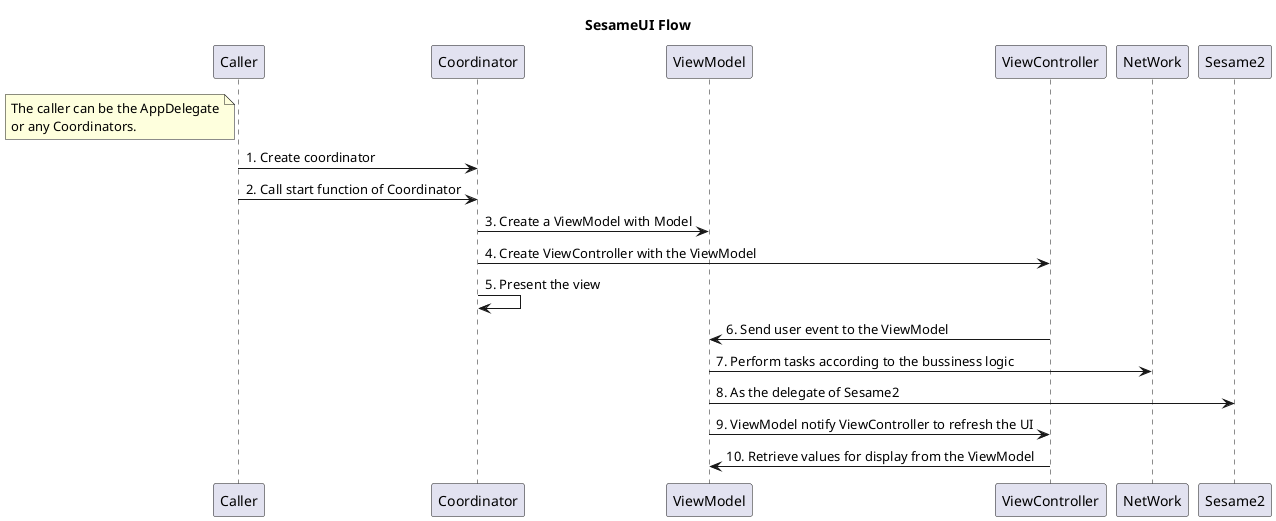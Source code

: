 @startuml

title SesameUI Flow

note left of Caller
The caller can be the AppDelegate
or any Coordinators.
end note

Caller -> Coordinator: 1. Create coordinator
Caller -> Coordinator: 2. Call start function of Coordinator
Coordinator -> ViewModel: 3. Create a ViewModel with Model
Coordinator -> ViewController: 4. Create ViewController with the ViewModel
Coordinator -> Coordinator: 5. Present the view
ViewController -> ViewModel: 6. Send user event to the ViewModel
ViewModel -> NetWork: 7. Perform tasks according to the bussiness logic
ViewModel -> Sesame2: 8. As the delegate of Sesame2
ViewModel -> ViewController: 9. ViewModel notify ViewController to refresh the UI
ViewController -> ViewModel: 10. Retrieve values for display from the ViewModel

@enduml


